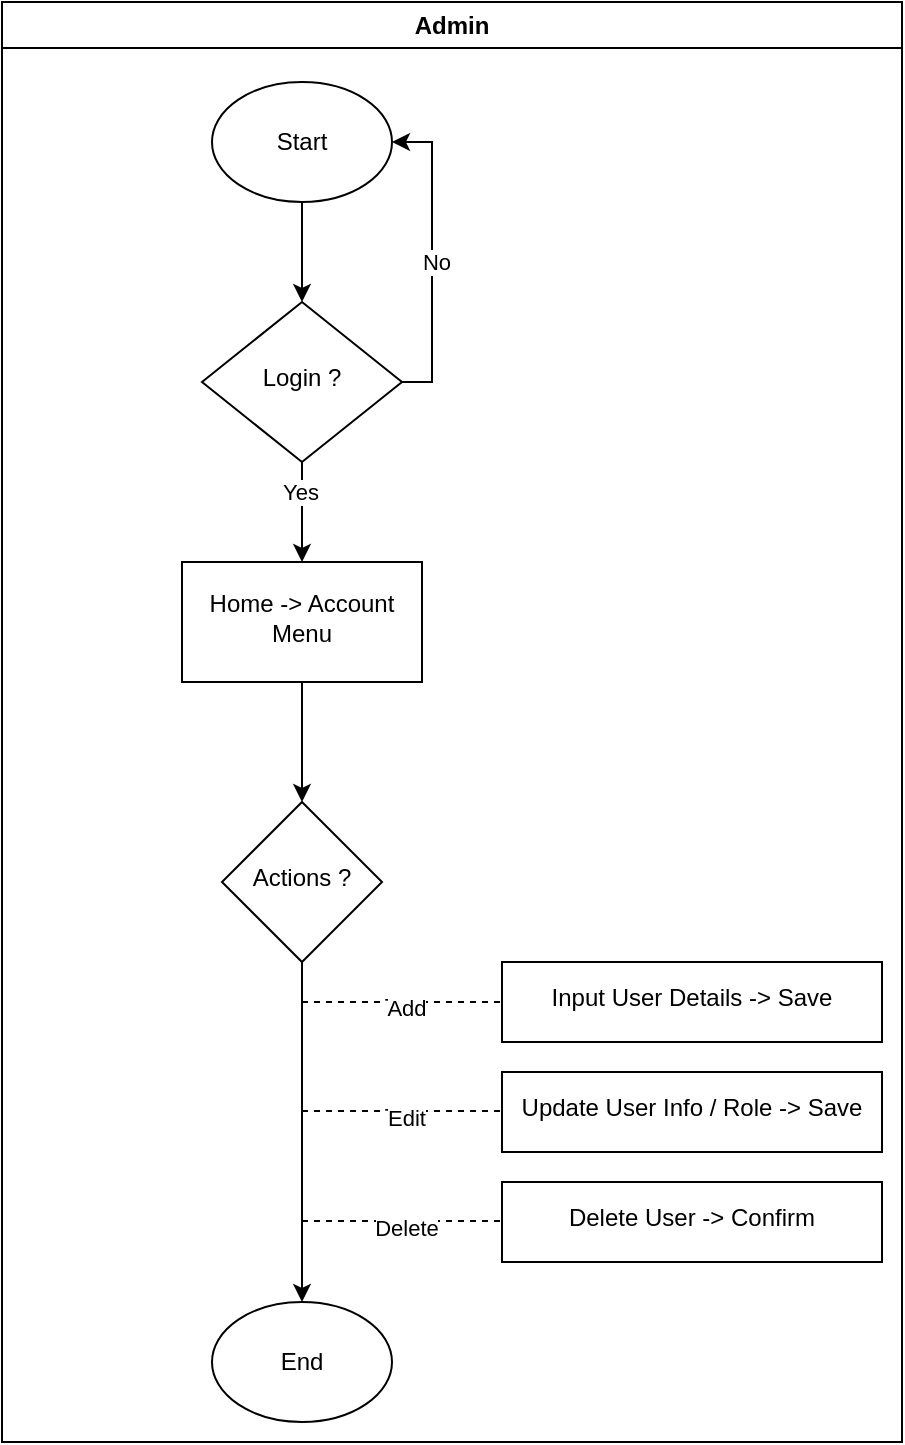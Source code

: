 <mxfile version="28.2.5">
  <diagram id="C5RBs43oDa-KdzZeNtuy" name="Page-1">
    <mxGraphModel dx="1041" dy="476" grid="1" gridSize="10" guides="1" tooltips="1" connect="1" arrows="1" fold="1" page="1" pageScale="1" pageWidth="827" pageHeight="1169" math="0" shadow="0">
      <root>
        <mxCell id="WIyWlLk6GJQsqaUBKTNV-0" />
        <mxCell id="WIyWlLk6GJQsqaUBKTNV-1" parent="WIyWlLk6GJQsqaUBKTNV-0" />
        <mxCell id="zMHx1gX578l4r98D342h-0" value="Admin" style="swimlane;whiteSpace=wrap;html=1;" parent="WIyWlLk6GJQsqaUBKTNV-1" vertex="1">
          <mxGeometry x="230" y="40" width="450" height="720" as="geometry">
            <mxRectangle x="430" y="510" width="140" height="30" as="alternateBounds" />
          </mxGeometry>
        </mxCell>
        <mxCell id="zMHx1gX578l4r98D342h-14" value="" style="edgeStyle=orthogonalEdgeStyle;rounded=0;orthogonalLoop=1;jettySize=auto;html=1;" parent="zMHx1gX578l4r98D342h-0" source="WIyWlLk6GJQsqaUBKTNV-6" target="zMHx1gX578l4r98D342h-13" edge="1">
          <mxGeometry relative="1" as="geometry" />
        </mxCell>
        <mxCell id="zMHx1gX578l4r98D342h-18" value="Yes" style="edgeLabel;html=1;align=center;verticalAlign=middle;resizable=0;points=[];" parent="zMHx1gX578l4r98D342h-14" vertex="1" connectable="0">
          <mxGeometry x="-0.4" y="-1" relative="1" as="geometry">
            <mxPoint as="offset" />
          </mxGeometry>
        </mxCell>
        <mxCell id="zMHx1gX578l4r98D342h-19" style="edgeStyle=orthogonalEdgeStyle;rounded=0;orthogonalLoop=1;jettySize=auto;html=1;entryX=1;entryY=0.5;entryDx=0;entryDy=0;" parent="zMHx1gX578l4r98D342h-0" source="WIyWlLk6GJQsqaUBKTNV-6" target="zMHx1gX578l4r98D342h-15" edge="1">
          <mxGeometry relative="1" as="geometry">
            <Array as="points">
              <mxPoint x="215" y="190" />
              <mxPoint x="215" y="70" />
            </Array>
          </mxGeometry>
        </mxCell>
        <mxCell id="zMHx1gX578l4r98D342h-20" value="No" style="edgeLabel;html=1;align=center;verticalAlign=middle;resizable=0;points=[];" parent="zMHx1gX578l4r98D342h-19" vertex="1" connectable="0">
          <mxGeometry x="-0.032" y="-2" relative="1" as="geometry">
            <mxPoint as="offset" />
          </mxGeometry>
        </mxCell>
        <mxCell id="WIyWlLk6GJQsqaUBKTNV-6" value="Login ?" style="rhombus;whiteSpace=wrap;html=1;shadow=0;fontFamily=Helvetica;fontSize=12;align=center;strokeWidth=1;spacing=6;spacingTop=-4;" parent="zMHx1gX578l4r98D342h-0" vertex="1">
          <mxGeometry x="100" y="150" width="100" height="80" as="geometry" />
        </mxCell>
        <mxCell id="X_uzLd1JDPzAY57dWKAX-1" value="" style="edgeStyle=orthogonalEdgeStyle;rounded=0;orthogonalLoop=1;jettySize=auto;html=1;" parent="zMHx1gX578l4r98D342h-0" source="zMHx1gX578l4r98D342h-13" target="X_uzLd1JDPzAY57dWKAX-0" edge="1">
          <mxGeometry relative="1" as="geometry" />
        </mxCell>
        <mxCell id="zMHx1gX578l4r98D342h-13" value="Home -&amp;gt; Account Menu" style="whiteSpace=wrap;html=1;shadow=0;strokeWidth=1;spacing=6;spacingTop=-4;" parent="zMHx1gX578l4r98D342h-0" vertex="1">
          <mxGeometry x="90" y="280" width="120" height="60" as="geometry" />
        </mxCell>
        <mxCell id="zMHx1gX578l4r98D342h-16" value="" style="edgeStyle=orthogonalEdgeStyle;rounded=0;orthogonalLoop=1;jettySize=auto;html=1;" parent="zMHx1gX578l4r98D342h-0" source="zMHx1gX578l4r98D342h-15" target="WIyWlLk6GJQsqaUBKTNV-6" edge="1">
          <mxGeometry relative="1" as="geometry" />
        </mxCell>
        <mxCell id="zMHx1gX578l4r98D342h-15" value="Start" style="ellipse;whiteSpace=wrap;html=1;" parent="zMHx1gX578l4r98D342h-0" vertex="1">
          <mxGeometry x="105" y="40" width="90" height="60" as="geometry" />
        </mxCell>
        <mxCell id="X_uzLd1JDPzAY57dWKAX-3" style="edgeStyle=orthogonalEdgeStyle;rounded=0;orthogonalLoop=1;jettySize=auto;html=1;entryX=0.5;entryY=0;entryDx=0;entryDy=0;" parent="zMHx1gX578l4r98D342h-0" source="X_uzLd1JDPzAY57dWKAX-0" target="X_uzLd1JDPzAY57dWKAX-2" edge="1">
          <mxGeometry relative="1" as="geometry" />
        </mxCell>
        <mxCell id="X_uzLd1JDPzAY57dWKAX-0" value="Actions ?" style="rhombus;whiteSpace=wrap;html=1;shadow=0;strokeWidth=1;spacing=6;spacingTop=-4;" parent="zMHx1gX578l4r98D342h-0" vertex="1">
          <mxGeometry x="110" y="400" width="80" height="80" as="geometry" />
        </mxCell>
        <mxCell id="X_uzLd1JDPzAY57dWKAX-2" value="End" style="ellipse;whiteSpace=wrap;html=1;" parent="zMHx1gX578l4r98D342h-0" vertex="1">
          <mxGeometry x="105" y="650" width="90" height="60" as="geometry" />
        </mxCell>
        <mxCell id="X_uzLd1JDPzAY57dWKAX-13" value="Input User Details -&amp;gt; Save" style="whiteSpace=wrap;html=1;shadow=0;strokeWidth=1;spacing=6;spacingTop=-4;" parent="zMHx1gX578l4r98D342h-0" vertex="1">
          <mxGeometry x="250" y="480" width="190" height="40" as="geometry" />
        </mxCell>
        <mxCell id="X_uzLd1JDPzAY57dWKAX-30" value="Update User Info / Role -&amp;gt; Save" style="whiteSpace=wrap;html=1;shadow=0;strokeWidth=1;spacing=6;spacingTop=-4;" parent="zMHx1gX578l4r98D342h-0" vertex="1">
          <mxGeometry x="250" y="535" width="190" height="40" as="geometry" />
        </mxCell>
        <mxCell id="X_uzLd1JDPzAY57dWKAX-31" value="" style="endArrow=none;dashed=1;html=1;rounded=0;" parent="zMHx1gX578l4r98D342h-0" edge="1">
          <mxGeometry width="50" height="50" relative="1" as="geometry">
            <mxPoint x="150" y="554.5" as="sourcePoint" />
            <mxPoint x="250" y="554.5" as="targetPoint" />
          </mxGeometry>
        </mxCell>
        <mxCell id="X_uzLd1JDPzAY57dWKAX-32" value="Text" style="edgeLabel;html=1;align=center;verticalAlign=middle;resizable=0;points=[];" parent="X_uzLd1JDPzAY57dWKAX-31" vertex="1" connectable="0">
          <mxGeometry x="0.02" y="-2" relative="1" as="geometry">
            <mxPoint as="offset" />
          </mxGeometry>
        </mxCell>
        <mxCell id="X_uzLd1JDPzAY57dWKAX-33" value="Edit" style="edgeLabel;html=1;align=center;verticalAlign=middle;resizable=0;points=[];" parent="X_uzLd1JDPzAY57dWKAX-31" vertex="1" connectable="0">
          <mxGeometry x="0.04" y="-3" relative="1" as="geometry">
            <mxPoint as="offset" />
          </mxGeometry>
        </mxCell>
        <mxCell id="X_uzLd1JDPzAY57dWKAX-36" value="Delete User -&amp;gt; Confirm" style="whiteSpace=wrap;html=1;shadow=0;strokeWidth=1;spacing=6;spacingTop=-4;" parent="zMHx1gX578l4r98D342h-0" vertex="1">
          <mxGeometry x="250" y="590" width="190" height="40" as="geometry" />
        </mxCell>
        <mxCell id="X_uzLd1JDPzAY57dWKAX-37" value="" style="endArrow=none;dashed=1;html=1;rounded=0;" parent="zMHx1gX578l4r98D342h-0" edge="1">
          <mxGeometry width="50" height="50" relative="1" as="geometry">
            <mxPoint x="150" y="609.5" as="sourcePoint" />
            <mxPoint x="250" y="609.5" as="targetPoint" />
          </mxGeometry>
        </mxCell>
        <mxCell id="X_uzLd1JDPzAY57dWKAX-38" value="Text" style="edgeLabel;html=1;align=center;verticalAlign=middle;resizable=0;points=[];" parent="X_uzLd1JDPzAY57dWKAX-37" vertex="1" connectable="0">
          <mxGeometry x="0.02" y="-2" relative="1" as="geometry">
            <mxPoint as="offset" />
          </mxGeometry>
        </mxCell>
        <mxCell id="X_uzLd1JDPzAY57dWKAX-39" value="Delete" style="edgeLabel;html=1;align=center;verticalAlign=middle;resizable=0;points=[];" parent="X_uzLd1JDPzAY57dWKAX-37" vertex="1" connectable="0">
          <mxGeometry x="0.04" y="-3" relative="1" as="geometry">
            <mxPoint as="offset" />
          </mxGeometry>
        </mxCell>
        <mxCell id="X_uzLd1JDPzAY57dWKAX-9" value="" style="endArrow=none;dashed=1;html=1;rounded=0;" parent="WIyWlLk6GJQsqaUBKTNV-1" edge="1">
          <mxGeometry width="50" height="50" relative="1" as="geometry">
            <mxPoint x="380" y="540" as="sourcePoint" />
            <mxPoint x="480" y="540" as="targetPoint" />
          </mxGeometry>
        </mxCell>
        <mxCell id="X_uzLd1JDPzAY57dWKAX-10" value="Text" style="edgeLabel;html=1;align=center;verticalAlign=middle;resizable=0;points=[];" parent="X_uzLd1JDPzAY57dWKAX-9" vertex="1" connectable="0">
          <mxGeometry x="0.02" y="-2" relative="1" as="geometry">
            <mxPoint as="offset" />
          </mxGeometry>
        </mxCell>
        <mxCell id="X_uzLd1JDPzAY57dWKAX-12" value="Add" style="edgeLabel;html=1;align=center;verticalAlign=middle;resizable=0;points=[];" parent="X_uzLd1JDPzAY57dWKAX-9" vertex="1" connectable="0">
          <mxGeometry x="0.04" y="-3" relative="1" as="geometry">
            <mxPoint as="offset" />
          </mxGeometry>
        </mxCell>
      </root>
    </mxGraphModel>
  </diagram>
</mxfile>
